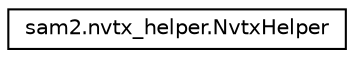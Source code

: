 digraph "Graphical Class Hierarchy"
{
 // LATEX_PDF_SIZE
  edge [fontname="Helvetica",fontsize="10",labelfontname="Helvetica",labelfontsize="10"];
  node [fontname="Helvetica",fontsize="10",shape=record];
  rankdir="LR";
  Node0 [label="sam2.nvtx_helper.NvtxHelper",height=0.2,width=0.4,color="black", fillcolor="white", style="filled",URL="$classsam2_1_1nvtx__helper_1_1NvtxHelper.html",tooltip=" "];
}
